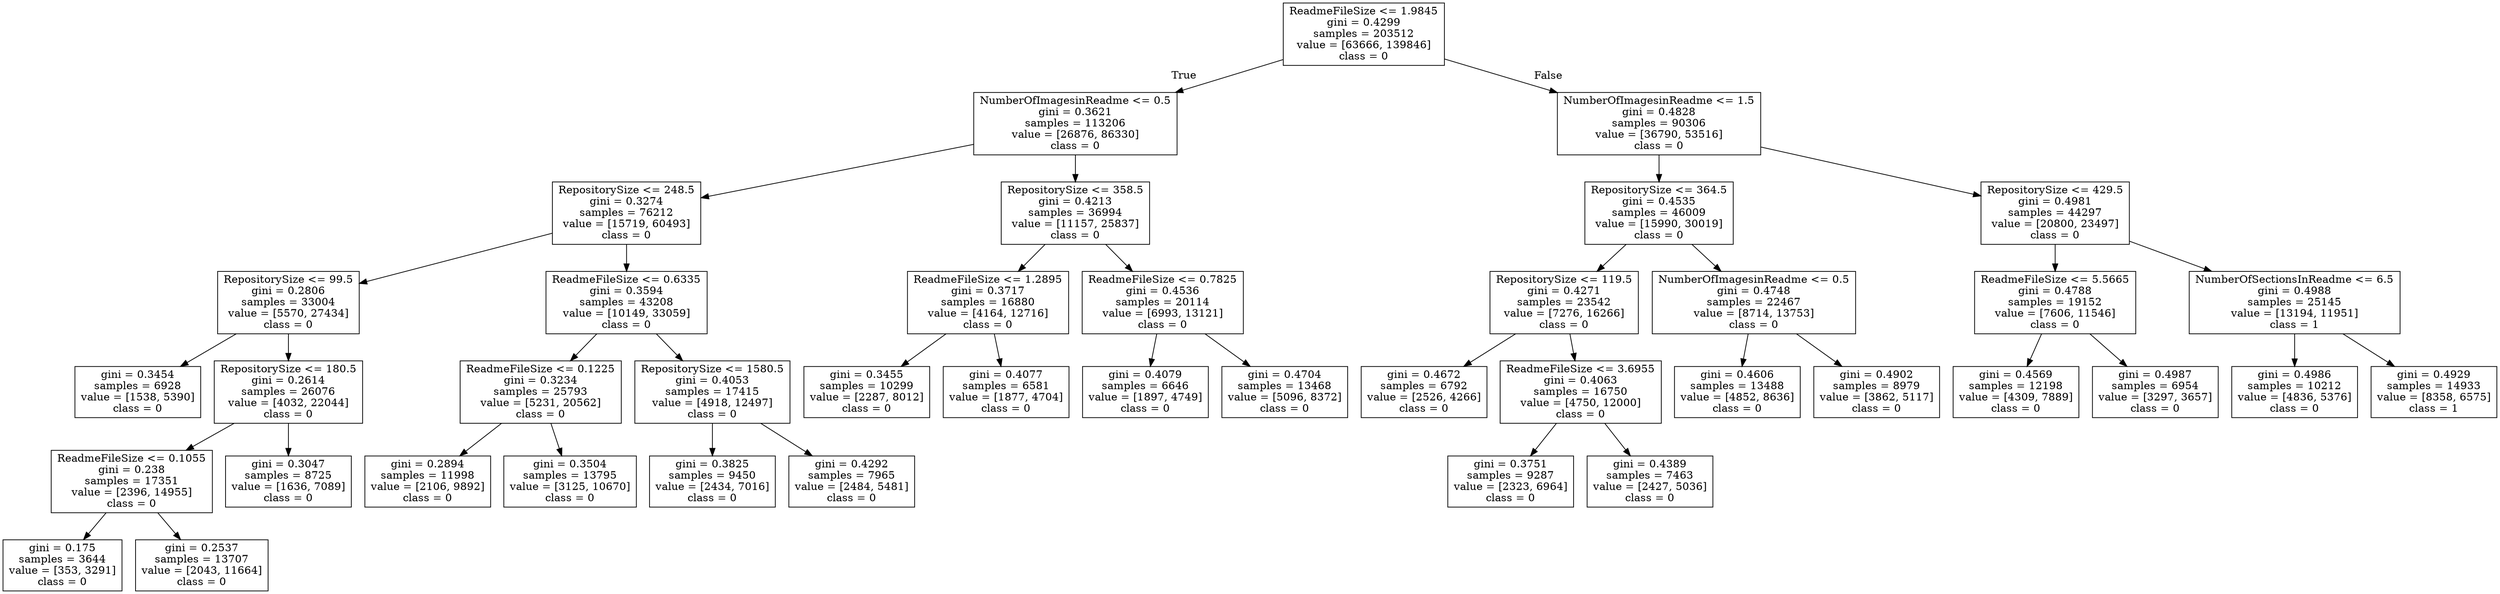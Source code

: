 digraph Tree {
node [shape=box] ;
0 [label="ReadmeFileSize <= 1.9845\ngini = 0.4299\nsamples = 203512\nvalue = [63666, 139846]\nclass = 0"] ;
1 [label="NumberOfImagesinReadme <= 0.5\ngini = 0.3621\nsamples = 113206\nvalue = [26876, 86330]\nclass = 0"] ;
0 -> 1 [labeldistance=2.5, labelangle=45, headlabel="True"] ;
2 [label="RepositorySize <= 248.5\ngini = 0.3274\nsamples = 76212\nvalue = [15719, 60493]\nclass = 0"] ;
1 -> 2 ;
3 [label="RepositorySize <= 99.5\ngini = 0.2806\nsamples = 33004\nvalue = [5570, 27434]\nclass = 0"] ;
2 -> 3 ;
4 [label="gini = 0.3454\nsamples = 6928\nvalue = [1538, 5390]\nclass = 0"] ;
3 -> 4 ;
5 [label="RepositorySize <= 180.5\ngini = 0.2614\nsamples = 26076\nvalue = [4032, 22044]\nclass = 0"] ;
3 -> 5 ;
6 [label="ReadmeFileSize <= 0.1055\ngini = 0.238\nsamples = 17351\nvalue = [2396, 14955]\nclass = 0"] ;
5 -> 6 ;
7 [label="gini = 0.175\nsamples = 3644\nvalue = [353, 3291]\nclass = 0"] ;
6 -> 7 ;
8 [label="gini = 0.2537\nsamples = 13707\nvalue = [2043, 11664]\nclass = 0"] ;
6 -> 8 ;
9 [label="gini = 0.3047\nsamples = 8725\nvalue = [1636, 7089]\nclass = 0"] ;
5 -> 9 ;
10 [label="ReadmeFileSize <= 0.6335\ngini = 0.3594\nsamples = 43208\nvalue = [10149, 33059]\nclass = 0"] ;
2 -> 10 ;
11 [label="ReadmeFileSize <= 0.1225\ngini = 0.3234\nsamples = 25793\nvalue = [5231, 20562]\nclass = 0"] ;
10 -> 11 ;
12 [label="gini = 0.2894\nsamples = 11998\nvalue = [2106, 9892]\nclass = 0"] ;
11 -> 12 ;
13 [label="gini = 0.3504\nsamples = 13795\nvalue = [3125, 10670]\nclass = 0"] ;
11 -> 13 ;
14 [label="RepositorySize <= 1580.5\ngini = 0.4053\nsamples = 17415\nvalue = [4918, 12497]\nclass = 0"] ;
10 -> 14 ;
15 [label="gini = 0.3825\nsamples = 9450\nvalue = [2434, 7016]\nclass = 0"] ;
14 -> 15 ;
16 [label="gini = 0.4292\nsamples = 7965\nvalue = [2484, 5481]\nclass = 0"] ;
14 -> 16 ;
17 [label="RepositorySize <= 358.5\ngini = 0.4213\nsamples = 36994\nvalue = [11157, 25837]\nclass = 0"] ;
1 -> 17 ;
18 [label="ReadmeFileSize <= 1.2895\ngini = 0.3717\nsamples = 16880\nvalue = [4164, 12716]\nclass = 0"] ;
17 -> 18 ;
19 [label="gini = 0.3455\nsamples = 10299\nvalue = [2287, 8012]\nclass = 0"] ;
18 -> 19 ;
20 [label="gini = 0.4077\nsamples = 6581\nvalue = [1877, 4704]\nclass = 0"] ;
18 -> 20 ;
21 [label="ReadmeFileSize <= 0.7825\ngini = 0.4536\nsamples = 20114\nvalue = [6993, 13121]\nclass = 0"] ;
17 -> 21 ;
22 [label="gini = 0.4079\nsamples = 6646\nvalue = [1897, 4749]\nclass = 0"] ;
21 -> 22 ;
23 [label="gini = 0.4704\nsamples = 13468\nvalue = [5096, 8372]\nclass = 0"] ;
21 -> 23 ;
24 [label="NumberOfImagesinReadme <= 1.5\ngini = 0.4828\nsamples = 90306\nvalue = [36790, 53516]\nclass = 0"] ;
0 -> 24 [labeldistance=2.5, labelangle=-45, headlabel="False"] ;
25 [label="RepositorySize <= 364.5\ngini = 0.4535\nsamples = 46009\nvalue = [15990, 30019]\nclass = 0"] ;
24 -> 25 ;
26 [label="RepositorySize <= 119.5\ngini = 0.4271\nsamples = 23542\nvalue = [7276, 16266]\nclass = 0"] ;
25 -> 26 ;
27 [label="gini = 0.4672\nsamples = 6792\nvalue = [2526, 4266]\nclass = 0"] ;
26 -> 27 ;
28 [label="ReadmeFileSize <= 3.6955\ngini = 0.4063\nsamples = 16750\nvalue = [4750, 12000]\nclass = 0"] ;
26 -> 28 ;
29 [label="gini = 0.3751\nsamples = 9287\nvalue = [2323, 6964]\nclass = 0"] ;
28 -> 29 ;
30 [label="gini = 0.4389\nsamples = 7463\nvalue = [2427, 5036]\nclass = 0"] ;
28 -> 30 ;
31 [label="NumberOfImagesinReadme <= 0.5\ngini = 0.4748\nsamples = 22467\nvalue = [8714, 13753]\nclass = 0"] ;
25 -> 31 ;
32 [label="gini = 0.4606\nsamples = 13488\nvalue = [4852, 8636]\nclass = 0"] ;
31 -> 32 ;
33 [label="gini = 0.4902\nsamples = 8979\nvalue = [3862, 5117]\nclass = 0"] ;
31 -> 33 ;
34 [label="RepositorySize <= 429.5\ngini = 0.4981\nsamples = 44297\nvalue = [20800, 23497]\nclass = 0"] ;
24 -> 34 ;
35 [label="ReadmeFileSize <= 5.5665\ngini = 0.4788\nsamples = 19152\nvalue = [7606, 11546]\nclass = 0"] ;
34 -> 35 ;
36 [label="gini = 0.4569\nsamples = 12198\nvalue = [4309, 7889]\nclass = 0"] ;
35 -> 36 ;
37 [label="gini = 0.4987\nsamples = 6954\nvalue = [3297, 3657]\nclass = 0"] ;
35 -> 37 ;
38 [label="NumberOfSectionsInReadme <= 6.5\ngini = 0.4988\nsamples = 25145\nvalue = [13194, 11951]\nclass = 1"] ;
34 -> 38 ;
39 [label="gini = 0.4986\nsamples = 10212\nvalue = [4836, 5376]\nclass = 0"] ;
38 -> 39 ;
40 [label="gini = 0.4929\nsamples = 14933\nvalue = [8358, 6575]\nclass = 1"] ;
38 -> 40 ;
}